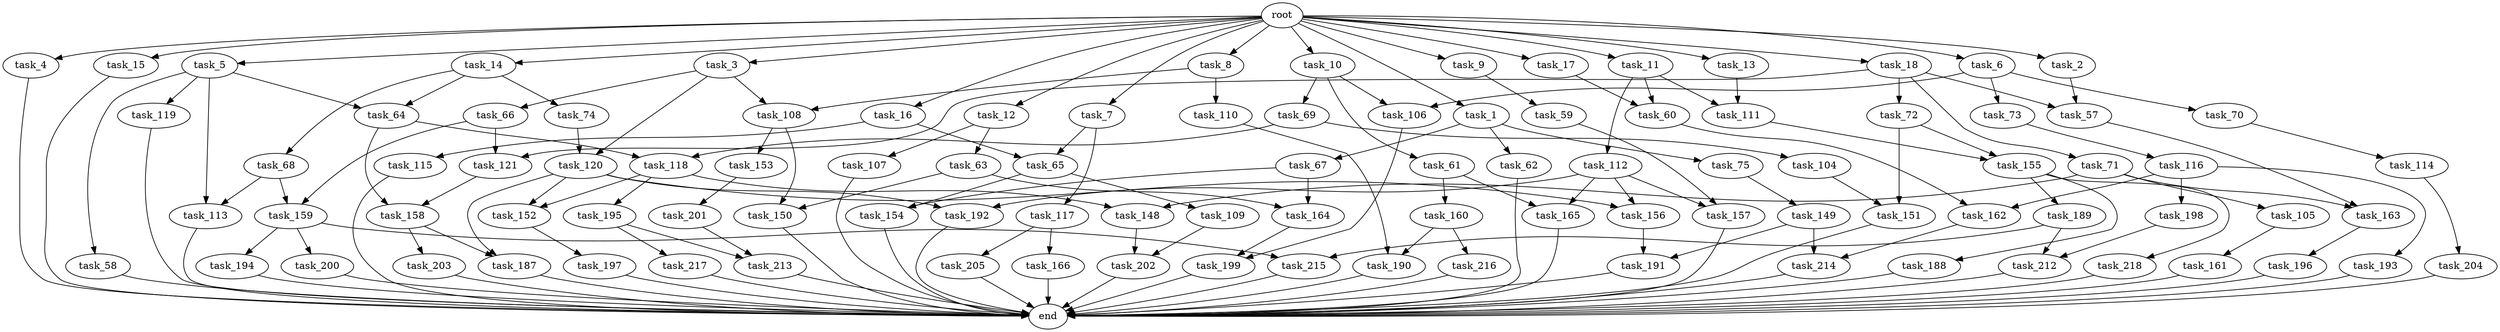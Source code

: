 digraph G {
  root [size="0.000000"];
  task_1 [size="102.400000"];
  task_2 [size="102.400000"];
  task_3 [size="102.400000"];
  task_4 [size="102.400000"];
  task_5 [size="102.400000"];
  task_6 [size="102.400000"];
  task_7 [size="102.400000"];
  task_8 [size="102.400000"];
  task_9 [size="102.400000"];
  task_10 [size="102.400000"];
  task_11 [size="102.400000"];
  task_12 [size="102.400000"];
  task_13 [size="102.400000"];
  task_14 [size="102.400000"];
  task_15 [size="102.400000"];
  task_16 [size="102.400000"];
  task_17 [size="102.400000"];
  task_18 [size="102.400000"];
  task_57 [size="140874927308.800018"];
  task_58 [size="69578470195.199997"];
  task_59 [size="42090679500.800003"];
  task_60 [size="111669149696.000000"];
  task_61 [size="85899345920.000000"];
  task_62 [size="69578470195.199997"];
  task_63 [size="42090679500.800003"];
  task_64 [size="91053306675.200012"];
  task_65 [size="100502234726.400009"];
  task_66 [size="69578470195.199997"];
  task_67 [size="69578470195.199997"];
  task_68 [size="21474836480.000000"];
  task_69 [size="85899345920.000000"];
  task_70 [size="13743895347.200001"];
  task_71 [size="85899345920.000000"];
  task_72 [size="85899345920.000000"];
  task_73 [size="13743895347.200001"];
  task_74 [size="21474836480.000000"];
  task_75 [size="69578470195.199997"];
  task_104 [size="42090679500.800003"];
  task_105 [size="7730941132.800000"];
  task_106 [size="99643241267.200012"];
  task_107 [size="42090679500.800003"];
  task_108 [size="139156940390.399994"];
  task_109 [size="69578470195.199997"];
  task_110 [size="69578470195.199997"];
  task_111 [size="84181359001.600006"];
  task_112 [size="42090679500.800003"];
  task_113 [size="77309411328.000000"];
  task_114 [size="42090679500.800003"];
  task_115 [size="30923764531.200001"];
  task_116 [size="69578470195.199997"];
  task_117 [size="69578470195.199997"];
  task_118 [size="97066260889.600006"];
  task_119 [size="69578470195.199997"];
  task_120 [size="77309411328.000000"];
  task_121 [size="107374182400.000000"];
  task_148 [size="62706522521.600006"];
  task_149 [size="3435973836.800000"];
  task_150 [size="76450417868.800003"];
  task_151 [size="24910810316.800003"];
  task_152 [size="58411555225.600006"];
  task_153 [size="21474836480.000000"];
  task_154 [size="77309411328.000000"];
  task_155 [size="63565515980.800003"];
  task_156 [size="58411555225.600006"];
  task_157 [size="62706522521.600006"];
  task_158 [size="109951162777.600006"];
  task_159 [size="29205777612.800003"];
  task_160 [size="7730941132.800000"];
  task_161 [size="42090679500.800003"];
  task_162 [size="85899345920.000000"];
  task_163 [size="11166914969.600000"];
  task_164 [size="62706522521.600006"];
  task_165 [size="62706522521.600006"];
  task_166 [size="3435973836.800000"];
  task_187 [size="45526653337.600006"];
  task_188 [size="69578470195.199997"];
  task_189 [size="69578470195.199997"];
  task_190 [size="140874927308.800018"];
  task_191 [size="107374182400.000000"];
  task_192 [size="58411555225.600006"];
  task_193 [size="54975581388.800003"];
  task_194 [size="7730941132.800000"];
  task_195 [size="54975581388.800003"];
  task_196 [size="30923764531.200001"];
  task_197 [size="85899345920.000000"];
  task_198 [size="54975581388.800003"];
  task_199 [size="49821620633.600006"];
  task_200 [size="7730941132.800000"];
  task_201 [size="30923764531.200001"];
  task_202 [size="111669149696.000000"];
  task_203 [size="42090679500.800003"];
  task_204 [size="54975581388.800003"];
  task_205 [size="3435973836.800000"];
  task_212 [size="24910810316.800003"];
  task_213 [size="93630287052.800003"];
  task_214 [size="42949672960.000000"];
  task_215 [size="29205777612.800003"];
  task_216 [size="85899345920.000000"];
  task_217 [size="85899345920.000000"];
  task_218 [size="69578470195.199997"];
  end [size="0.000000"];

  root -> task_1 [size="1.000000"];
  root -> task_2 [size="1.000000"];
  root -> task_3 [size="1.000000"];
  root -> task_4 [size="1.000000"];
  root -> task_5 [size="1.000000"];
  root -> task_6 [size="1.000000"];
  root -> task_7 [size="1.000000"];
  root -> task_8 [size="1.000000"];
  root -> task_9 [size="1.000000"];
  root -> task_10 [size="1.000000"];
  root -> task_11 [size="1.000000"];
  root -> task_12 [size="1.000000"];
  root -> task_13 [size="1.000000"];
  root -> task_14 [size="1.000000"];
  root -> task_15 [size="1.000000"];
  root -> task_16 [size="1.000000"];
  root -> task_17 [size="1.000000"];
  root -> task_18 [size="1.000000"];
  task_1 -> task_62 [size="679477248.000000"];
  task_1 -> task_67 [size="679477248.000000"];
  task_1 -> task_75 [size="679477248.000000"];
  task_2 -> task_57 [size="536870912.000000"];
  task_3 -> task_66 [size="679477248.000000"];
  task_3 -> task_108 [size="679477248.000000"];
  task_3 -> task_120 [size="679477248.000000"];
  task_4 -> end [size="1.000000"];
  task_5 -> task_58 [size="679477248.000000"];
  task_5 -> task_64 [size="679477248.000000"];
  task_5 -> task_113 [size="679477248.000000"];
  task_5 -> task_119 [size="679477248.000000"];
  task_6 -> task_70 [size="134217728.000000"];
  task_6 -> task_73 [size="134217728.000000"];
  task_6 -> task_106 [size="134217728.000000"];
  task_7 -> task_65 [size="679477248.000000"];
  task_7 -> task_117 [size="679477248.000000"];
  task_8 -> task_108 [size="679477248.000000"];
  task_8 -> task_110 [size="679477248.000000"];
  task_9 -> task_59 [size="411041792.000000"];
  task_10 -> task_61 [size="838860800.000000"];
  task_10 -> task_69 [size="838860800.000000"];
  task_10 -> task_106 [size="838860800.000000"];
  task_11 -> task_60 [size="411041792.000000"];
  task_11 -> task_111 [size="411041792.000000"];
  task_11 -> task_112 [size="411041792.000000"];
  task_12 -> task_63 [size="411041792.000000"];
  task_12 -> task_107 [size="411041792.000000"];
  task_13 -> task_111 [size="411041792.000000"];
  task_14 -> task_64 [size="209715200.000000"];
  task_14 -> task_68 [size="209715200.000000"];
  task_14 -> task_74 [size="209715200.000000"];
  task_15 -> end [size="1.000000"];
  task_16 -> task_65 [size="301989888.000000"];
  task_16 -> task_115 [size="301989888.000000"];
  task_17 -> task_60 [size="679477248.000000"];
  task_18 -> task_57 [size="838860800.000000"];
  task_18 -> task_71 [size="838860800.000000"];
  task_18 -> task_72 [size="838860800.000000"];
  task_18 -> task_121 [size="838860800.000000"];
  task_57 -> task_163 [size="33554432.000000"];
  task_58 -> end [size="1.000000"];
  task_59 -> task_157 [size="75497472.000000"];
  task_60 -> task_162 [size="301989888.000000"];
  task_61 -> task_160 [size="75497472.000000"];
  task_61 -> task_165 [size="75497472.000000"];
  task_62 -> end [size="1.000000"];
  task_63 -> task_150 [size="536870912.000000"];
  task_63 -> task_164 [size="536870912.000000"];
  task_64 -> task_118 [size="536870912.000000"];
  task_64 -> task_158 [size="536870912.000000"];
  task_65 -> task_109 [size="679477248.000000"];
  task_65 -> task_154 [size="679477248.000000"];
  task_66 -> task_121 [size="209715200.000000"];
  task_66 -> task_159 [size="209715200.000000"];
  task_67 -> task_154 [size="75497472.000000"];
  task_67 -> task_164 [size="75497472.000000"];
  task_68 -> task_113 [size="75497472.000000"];
  task_68 -> task_159 [size="75497472.000000"];
  task_69 -> task_104 [size="411041792.000000"];
  task_69 -> task_118 [size="411041792.000000"];
  task_70 -> task_114 [size="411041792.000000"];
  task_71 -> task_105 [size="75497472.000000"];
  task_71 -> task_148 [size="75497472.000000"];
  task_71 -> task_163 [size="75497472.000000"];
  task_72 -> task_151 [size="209715200.000000"];
  task_72 -> task_155 [size="209715200.000000"];
  task_73 -> task_116 [size="679477248.000000"];
  task_74 -> task_120 [size="75497472.000000"];
  task_75 -> task_149 [size="33554432.000000"];
  task_104 -> task_151 [size="33554432.000000"];
  task_105 -> task_161 [size="411041792.000000"];
  task_106 -> task_199 [size="411041792.000000"];
  task_107 -> end [size="1.000000"];
  task_108 -> task_150 [size="209715200.000000"];
  task_108 -> task_153 [size="209715200.000000"];
  task_109 -> task_202 [size="679477248.000000"];
  task_110 -> task_190 [size="536870912.000000"];
  task_111 -> task_155 [size="411041792.000000"];
  task_112 -> task_156 [size="536870912.000000"];
  task_112 -> task_157 [size="536870912.000000"];
  task_112 -> task_165 [size="536870912.000000"];
  task_112 -> task_192 [size="536870912.000000"];
  task_113 -> end [size="1.000000"];
  task_114 -> task_204 [size="536870912.000000"];
  task_115 -> end [size="1.000000"];
  task_116 -> task_162 [size="536870912.000000"];
  task_116 -> task_193 [size="536870912.000000"];
  task_116 -> task_198 [size="536870912.000000"];
  task_117 -> task_166 [size="33554432.000000"];
  task_117 -> task_205 [size="33554432.000000"];
  task_118 -> task_148 [size="536870912.000000"];
  task_118 -> task_152 [size="536870912.000000"];
  task_118 -> task_195 [size="536870912.000000"];
  task_119 -> end [size="1.000000"];
  task_120 -> task_152 [size="33554432.000000"];
  task_120 -> task_156 [size="33554432.000000"];
  task_120 -> task_187 [size="33554432.000000"];
  task_120 -> task_192 [size="33554432.000000"];
  task_121 -> task_158 [size="536870912.000000"];
  task_148 -> task_202 [size="411041792.000000"];
  task_149 -> task_191 [size="209715200.000000"];
  task_149 -> task_214 [size="209715200.000000"];
  task_150 -> end [size="1.000000"];
  task_151 -> end [size="1.000000"];
  task_152 -> task_197 [size="838860800.000000"];
  task_153 -> task_201 [size="301989888.000000"];
  task_154 -> end [size="1.000000"];
  task_155 -> task_188 [size="679477248.000000"];
  task_155 -> task_189 [size="679477248.000000"];
  task_155 -> task_218 [size="679477248.000000"];
  task_156 -> task_191 [size="838860800.000000"];
  task_157 -> end [size="1.000000"];
  task_158 -> task_187 [size="411041792.000000"];
  task_158 -> task_203 [size="411041792.000000"];
  task_159 -> task_194 [size="75497472.000000"];
  task_159 -> task_200 [size="75497472.000000"];
  task_159 -> task_215 [size="75497472.000000"];
  task_160 -> task_190 [size="838860800.000000"];
  task_160 -> task_216 [size="838860800.000000"];
  task_161 -> end [size="1.000000"];
  task_162 -> task_214 [size="209715200.000000"];
  task_163 -> task_196 [size="301989888.000000"];
  task_164 -> task_199 [size="75497472.000000"];
  task_165 -> end [size="1.000000"];
  task_166 -> end [size="1.000000"];
  task_187 -> end [size="1.000000"];
  task_188 -> end [size="1.000000"];
  task_189 -> task_212 [size="209715200.000000"];
  task_189 -> task_215 [size="209715200.000000"];
  task_190 -> end [size="1.000000"];
  task_191 -> end [size="1.000000"];
  task_192 -> end [size="1.000000"];
  task_193 -> end [size="1.000000"];
  task_194 -> end [size="1.000000"];
  task_195 -> task_213 [size="838860800.000000"];
  task_195 -> task_217 [size="838860800.000000"];
  task_196 -> end [size="1.000000"];
  task_197 -> end [size="1.000000"];
  task_198 -> task_212 [size="33554432.000000"];
  task_199 -> end [size="1.000000"];
  task_200 -> end [size="1.000000"];
  task_201 -> task_213 [size="75497472.000000"];
  task_202 -> end [size="1.000000"];
  task_203 -> end [size="1.000000"];
  task_204 -> end [size="1.000000"];
  task_205 -> end [size="1.000000"];
  task_212 -> end [size="1.000000"];
  task_213 -> end [size="1.000000"];
  task_214 -> end [size="1.000000"];
  task_215 -> end [size="1.000000"];
  task_216 -> end [size="1.000000"];
  task_217 -> end [size="1.000000"];
  task_218 -> end [size="1.000000"];
}
